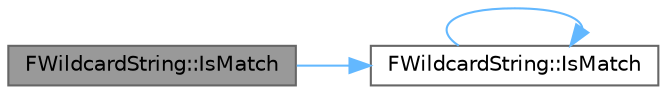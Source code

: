 digraph "FWildcardString::IsMatch"
{
 // INTERACTIVE_SVG=YES
 // LATEX_PDF_SIZE
  bgcolor="transparent";
  edge [fontname=Helvetica,fontsize=10,labelfontname=Helvetica,labelfontsize=10];
  node [fontname=Helvetica,fontsize=10,shape=box,height=0.2,width=0.4];
  rankdir="LR";
  Node1 [id="Node000001",label="FWildcardString::IsMatch",height=0.2,width=0.4,color="gray40", fillcolor="grey60", style="filled", fontcolor="black",tooltip="Matches the given input string to this wild card pattern."];
  Node1 -> Node2 [id="edge1_Node000001_Node000002",color="steelblue1",style="solid",tooltip=" "];
  Node2 [id="Node000002",label="FWildcardString::IsMatch",height=0.2,width=0.4,color="grey40", fillcolor="white", style="filled",URL="$db/dd7/classFWildcardString.html#ac9fe579316dd5ef93508999d797fbd34",tooltip="Matches the given input string to this wild card pattern."];
  Node2 -> Node2 [id="edge2_Node000002_Node000002",color="steelblue1",style="solid",tooltip=" "];
}
